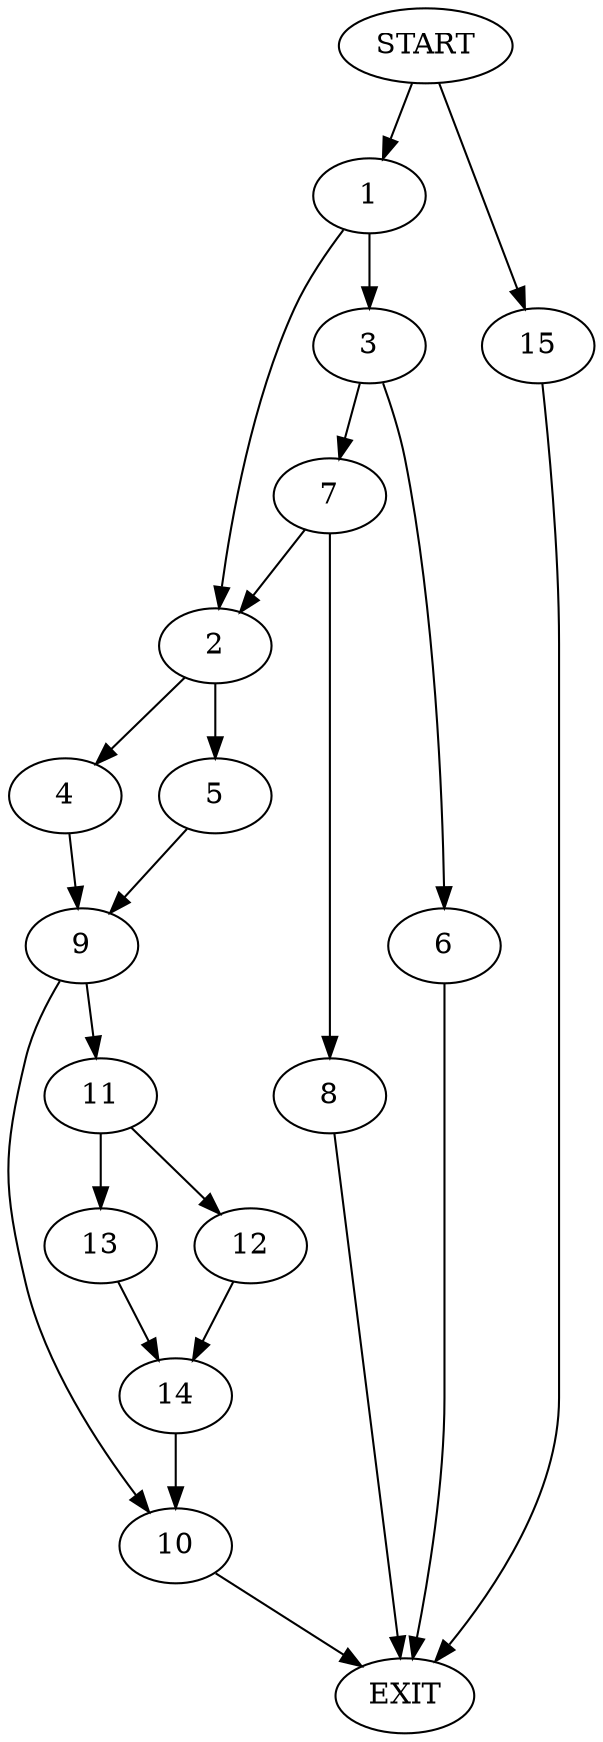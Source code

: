 digraph {
0 [label="START"]
16 [label="EXIT"]
0 -> 1
1 -> 2
1 -> 3
2 -> 4
2 -> 5
3 -> 6
3 -> 7
7 -> 8
7 -> 2
6 -> 16
8 -> 16
5 -> 9
4 -> 9
9 -> 10
9 -> 11
10 -> 16
11 -> 12
11 -> 13
13 -> 14
12 -> 14
14 -> 10
0 -> 15
15 -> 16
}
